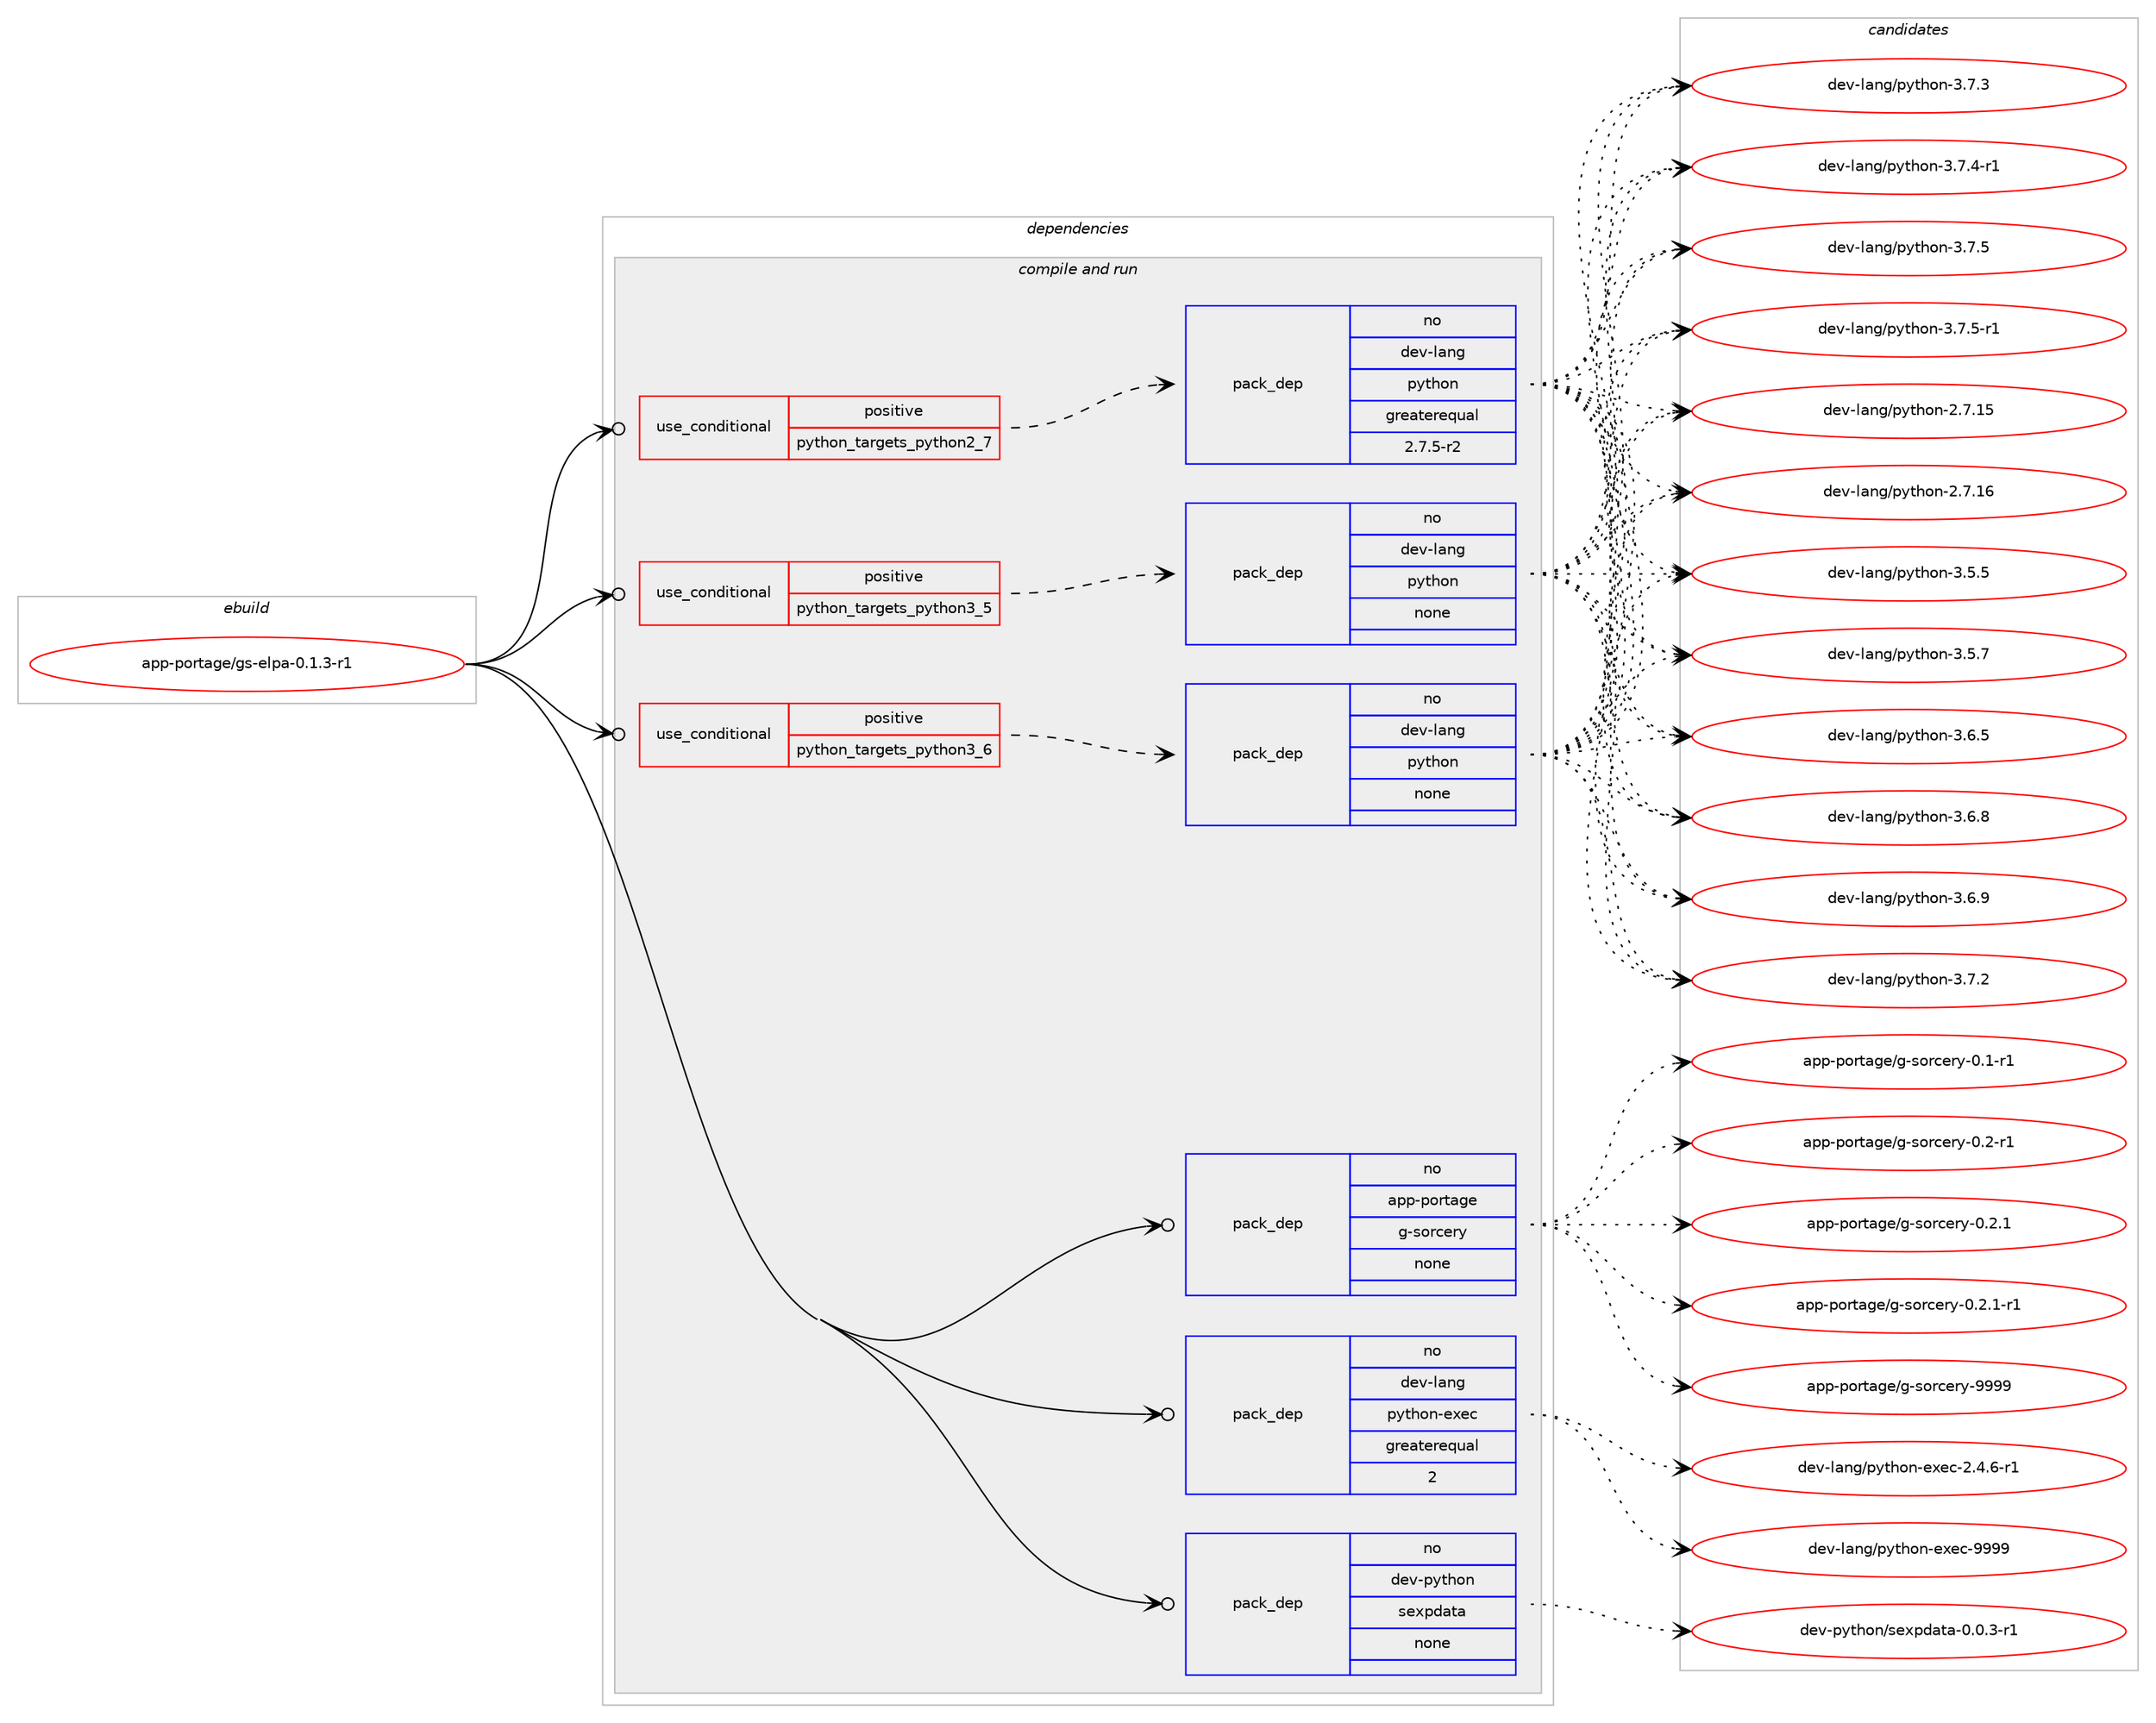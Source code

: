 digraph prolog {

# *************
# Graph options
# *************

newrank=true;
concentrate=true;
compound=true;
graph [rankdir=LR,fontname=Helvetica,fontsize=10,ranksep=1.5];#, ranksep=2.5, nodesep=0.2];
edge  [arrowhead=vee];
node  [fontname=Helvetica,fontsize=10];

# **********
# The ebuild
# **********

subgraph cluster_leftcol {
color=gray;
rank=same;
label=<<i>ebuild</i>>;
id [label="app-portage/gs-elpa-0.1.3-r1", color=red, width=4, href="../app-portage/gs-elpa-0.1.3-r1.svg"];
}

# ****************
# The dependencies
# ****************

subgraph cluster_midcol {
color=gray;
label=<<i>dependencies</i>>;
subgraph cluster_compile {
fillcolor="#eeeeee";
style=filled;
label=<<i>compile</i>>;
}
subgraph cluster_compileandrun {
fillcolor="#eeeeee";
style=filled;
label=<<i>compile and run</i>>;
subgraph cond120717 {
dependency505827 [label=<<TABLE BORDER="0" CELLBORDER="1" CELLSPACING="0" CELLPADDING="4"><TR><TD ROWSPAN="3" CELLPADDING="10">use_conditional</TD></TR><TR><TD>positive</TD></TR><TR><TD>python_targets_python2_7</TD></TR></TABLE>>, shape=none, color=red];
subgraph pack375974 {
dependency505828 [label=<<TABLE BORDER="0" CELLBORDER="1" CELLSPACING="0" CELLPADDING="4" WIDTH="220"><TR><TD ROWSPAN="6" CELLPADDING="30">pack_dep</TD></TR><TR><TD WIDTH="110">no</TD></TR><TR><TD>dev-lang</TD></TR><TR><TD>python</TD></TR><TR><TD>greaterequal</TD></TR><TR><TD>2.7.5-r2</TD></TR></TABLE>>, shape=none, color=blue];
}
dependency505827:e -> dependency505828:w [weight=20,style="dashed",arrowhead="vee"];
}
id:e -> dependency505827:w [weight=20,style="solid",arrowhead="odotvee"];
subgraph cond120718 {
dependency505829 [label=<<TABLE BORDER="0" CELLBORDER="1" CELLSPACING="0" CELLPADDING="4"><TR><TD ROWSPAN="3" CELLPADDING="10">use_conditional</TD></TR><TR><TD>positive</TD></TR><TR><TD>python_targets_python3_5</TD></TR></TABLE>>, shape=none, color=red];
subgraph pack375975 {
dependency505830 [label=<<TABLE BORDER="0" CELLBORDER="1" CELLSPACING="0" CELLPADDING="4" WIDTH="220"><TR><TD ROWSPAN="6" CELLPADDING="30">pack_dep</TD></TR><TR><TD WIDTH="110">no</TD></TR><TR><TD>dev-lang</TD></TR><TR><TD>python</TD></TR><TR><TD>none</TD></TR><TR><TD></TD></TR></TABLE>>, shape=none, color=blue];
}
dependency505829:e -> dependency505830:w [weight=20,style="dashed",arrowhead="vee"];
}
id:e -> dependency505829:w [weight=20,style="solid",arrowhead="odotvee"];
subgraph cond120719 {
dependency505831 [label=<<TABLE BORDER="0" CELLBORDER="1" CELLSPACING="0" CELLPADDING="4"><TR><TD ROWSPAN="3" CELLPADDING="10">use_conditional</TD></TR><TR><TD>positive</TD></TR><TR><TD>python_targets_python3_6</TD></TR></TABLE>>, shape=none, color=red];
subgraph pack375976 {
dependency505832 [label=<<TABLE BORDER="0" CELLBORDER="1" CELLSPACING="0" CELLPADDING="4" WIDTH="220"><TR><TD ROWSPAN="6" CELLPADDING="30">pack_dep</TD></TR><TR><TD WIDTH="110">no</TD></TR><TR><TD>dev-lang</TD></TR><TR><TD>python</TD></TR><TR><TD>none</TD></TR><TR><TD></TD></TR></TABLE>>, shape=none, color=blue];
}
dependency505831:e -> dependency505832:w [weight=20,style="dashed",arrowhead="vee"];
}
id:e -> dependency505831:w [weight=20,style="solid",arrowhead="odotvee"];
subgraph pack375977 {
dependency505833 [label=<<TABLE BORDER="0" CELLBORDER="1" CELLSPACING="0" CELLPADDING="4" WIDTH="220"><TR><TD ROWSPAN="6" CELLPADDING="30">pack_dep</TD></TR><TR><TD WIDTH="110">no</TD></TR><TR><TD>app-portage</TD></TR><TR><TD>g-sorcery</TD></TR><TR><TD>none</TD></TR><TR><TD></TD></TR></TABLE>>, shape=none, color=blue];
}
id:e -> dependency505833:w [weight=20,style="solid",arrowhead="odotvee"];
subgraph pack375978 {
dependency505834 [label=<<TABLE BORDER="0" CELLBORDER="1" CELLSPACING="0" CELLPADDING="4" WIDTH="220"><TR><TD ROWSPAN="6" CELLPADDING="30">pack_dep</TD></TR><TR><TD WIDTH="110">no</TD></TR><TR><TD>dev-lang</TD></TR><TR><TD>python-exec</TD></TR><TR><TD>greaterequal</TD></TR><TR><TD>2</TD></TR></TABLE>>, shape=none, color=blue];
}
id:e -> dependency505834:w [weight=20,style="solid",arrowhead="odotvee"];
subgraph pack375979 {
dependency505835 [label=<<TABLE BORDER="0" CELLBORDER="1" CELLSPACING="0" CELLPADDING="4" WIDTH="220"><TR><TD ROWSPAN="6" CELLPADDING="30">pack_dep</TD></TR><TR><TD WIDTH="110">no</TD></TR><TR><TD>dev-python</TD></TR><TR><TD>sexpdata</TD></TR><TR><TD>none</TD></TR><TR><TD></TD></TR></TABLE>>, shape=none, color=blue];
}
id:e -> dependency505835:w [weight=20,style="solid",arrowhead="odotvee"];
}
subgraph cluster_run {
fillcolor="#eeeeee";
style=filled;
label=<<i>run</i>>;
}
}

# **************
# The candidates
# **************

subgraph cluster_choices {
rank=same;
color=gray;
label=<<i>candidates</i>>;

subgraph choice375974 {
color=black;
nodesep=1;
choice10010111845108971101034711212111610411111045504655464953 [label="dev-lang/python-2.7.15", color=red, width=4,href="../dev-lang/python-2.7.15.svg"];
choice10010111845108971101034711212111610411111045504655464954 [label="dev-lang/python-2.7.16", color=red, width=4,href="../dev-lang/python-2.7.16.svg"];
choice100101118451089711010347112121116104111110455146534653 [label="dev-lang/python-3.5.5", color=red, width=4,href="../dev-lang/python-3.5.5.svg"];
choice100101118451089711010347112121116104111110455146534655 [label="dev-lang/python-3.5.7", color=red, width=4,href="../dev-lang/python-3.5.7.svg"];
choice100101118451089711010347112121116104111110455146544653 [label="dev-lang/python-3.6.5", color=red, width=4,href="../dev-lang/python-3.6.5.svg"];
choice100101118451089711010347112121116104111110455146544656 [label="dev-lang/python-3.6.8", color=red, width=4,href="../dev-lang/python-3.6.8.svg"];
choice100101118451089711010347112121116104111110455146544657 [label="dev-lang/python-3.6.9", color=red, width=4,href="../dev-lang/python-3.6.9.svg"];
choice100101118451089711010347112121116104111110455146554650 [label="dev-lang/python-3.7.2", color=red, width=4,href="../dev-lang/python-3.7.2.svg"];
choice100101118451089711010347112121116104111110455146554651 [label="dev-lang/python-3.7.3", color=red, width=4,href="../dev-lang/python-3.7.3.svg"];
choice1001011184510897110103471121211161041111104551465546524511449 [label="dev-lang/python-3.7.4-r1", color=red, width=4,href="../dev-lang/python-3.7.4-r1.svg"];
choice100101118451089711010347112121116104111110455146554653 [label="dev-lang/python-3.7.5", color=red, width=4,href="../dev-lang/python-3.7.5.svg"];
choice1001011184510897110103471121211161041111104551465546534511449 [label="dev-lang/python-3.7.5-r1", color=red, width=4,href="../dev-lang/python-3.7.5-r1.svg"];
dependency505828:e -> choice10010111845108971101034711212111610411111045504655464953:w [style=dotted,weight="100"];
dependency505828:e -> choice10010111845108971101034711212111610411111045504655464954:w [style=dotted,weight="100"];
dependency505828:e -> choice100101118451089711010347112121116104111110455146534653:w [style=dotted,weight="100"];
dependency505828:e -> choice100101118451089711010347112121116104111110455146534655:w [style=dotted,weight="100"];
dependency505828:e -> choice100101118451089711010347112121116104111110455146544653:w [style=dotted,weight="100"];
dependency505828:e -> choice100101118451089711010347112121116104111110455146544656:w [style=dotted,weight="100"];
dependency505828:e -> choice100101118451089711010347112121116104111110455146544657:w [style=dotted,weight="100"];
dependency505828:e -> choice100101118451089711010347112121116104111110455146554650:w [style=dotted,weight="100"];
dependency505828:e -> choice100101118451089711010347112121116104111110455146554651:w [style=dotted,weight="100"];
dependency505828:e -> choice1001011184510897110103471121211161041111104551465546524511449:w [style=dotted,weight="100"];
dependency505828:e -> choice100101118451089711010347112121116104111110455146554653:w [style=dotted,weight="100"];
dependency505828:e -> choice1001011184510897110103471121211161041111104551465546534511449:w [style=dotted,weight="100"];
}
subgraph choice375975 {
color=black;
nodesep=1;
choice10010111845108971101034711212111610411111045504655464953 [label="dev-lang/python-2.7.15", color=red, width=4,href="../dev-lang/python-2.7.15.svg"];
choice10010111845108971101034711212111610411111045504655464954 [label="dev-lang/python-2.7.16", color=red, width=4,href="../dev-lang/python-2.7.16.svg"];
choice100101118451089711010347112121116104111110455146534653 [label="dev-lang/python-3.5.5", color=red, width=4,href="../dev-lang/python-3.5.5.svg"];
choice100101118451089711010347112121116104111110455146534655 [label="dev-lang/python-3.5.7", color=red, width=4,href="../dev-lang/python-3.5.7.svg"];
choice100101118451089711010347112121116104111110455146544653 [label="dev-lang/python-3.6.5", color=red, width=4,href="../dev-lang/python-3.6.5.svg"];
choice100101118451089711010347112121116104111110455146544656 [label="dev-lang/python-3.6.8", color=red, width=4,href="../dev-lang/python-3.6.8.svg"];
choice100101118451089711010347112121116104111110455146544657 [label="dev-lang/python-3.6.9", color=red, width=4,href="../dev-lang/python-3.6.9.svg"];
choice100101118451089711010347112121116104111110455146554650 [label="dev-lang/python-3.7.2", color=red, width=4,href="../dev-lang/python-3.7.2.svg"];
choice100101118451089711010347112121116104111110455146554651 [label="dev-lang/python-3.7.3", color=red, width=4,href="../dev-lang/python-3.7.3.svg"];
choice1001011184510897110103471121211161041111104551465546524511449 [label="dev-lang/python-3.7.4-r1", color=red, width=4,href="../dev-lang/python-3.7.4-r1.svg"];
choice100101118451089711010347112121116104111110455146554653 [label="dev-lang/python-3.7.5", color=red, width=4,href="../dev-lang/python-3.7.5.svg"];
choice1001011184510897110103471121211161041111104551465546534511449 [label="dev-lang/python-3.7.5-r1", color=red, width=4,href="../dev-lang/python-3.7.5-r1.svg"];
dependency505830:e -> choice10010111845108971101034711212111610411111045504655464953:w [style=dotted,weight="100"];
dependency505830:e -> choice10010111845108971101034711212111610411111045504655464954:w [style=dotted,weight="100"];
dependency505830:e -> choice100101118451089711010347112121116104111110455146534653:w [style=dotted,weight="100"];
dependency505830:e -> choice100101118451089711010347112121116104111110455146534655:w [style=dotted,weight="100"];
dependency505830:e -> choice100101118451089711010347112121116104111110455146544653:w [style=dotted,weight="100"];
dependency505830:e -> choice100101118451089711010347112121116104111110455146544656:w [style=dotted,weight="100"];
dependency505830:e -> choice100101118451089711010347112121116104111110455146544657:w [style=dotted,weight="100"];
dependency505830:e -> choice100101118451089711010347112121116104111110455146554650:w [style=dotted,weight="100"];
dependency505830:e -> choice100101118451089711010347112121116104111110455146554651:w [style=dotted,weight="100"];
dependency505830:e -> choice1001011184510897110103471121211161041111104551465546524511449:w [style=dotted,weight="100"];
dependency505830:e -> choice100101118451089711010347112121116104111110455146554653:w [style=dotted,weight="100"];
dependency505830:e -> choice1001011184510897110103471121211161041111104551465546534511449:w [style=dotted,weight="100"];
}
subgraph choice375976 {
color=black;
nodesep=1;
choice10010111845108971101034711212111610411111045504655464953 [label="dev-lang/python-2.7.15", color=red, width=4,href="../dev-lang/python-2.7.15.svg"];
choice10010111845108971101034711212111610411111045504655464954 [label="dev-lang/python-2.7.16", color=red, width=4,href="../dev-lang/python-2.7.16.svg"];
choice100101118451089711010347112121116104111110455146534653 [label="dev-lang/python-3.5.5", color=red, width=4,href="../dev-lang/python-3.5.5.svg"];
choice100101118451089711010347112121116104111110455146534655 [label="dev-lang/python-3.5.7", color=red, width=4,href="../dev-lang/python-3.5.7.svg"];
choice100101118451089711010347112121116104111110455146544653 [label="dev-lang/python-3.6.5", color=red, width=4,href="../dev-lang/python-3.6.5.svg"];
choice100101118451089711010347112121116104111110455146544656 [label="dev-lang/python-3.6.8", color=red, width=4,href="../dev-lang/python-3.6.8.svg"];
choice100101118451089711010347112121116104111110455146544657 [label="dev-lang/python-3.6.9", color=red, width=4,href="../dev-lang/python-3.6.9.svg"];
choice100101118451089711010347112121116104111110455146554650 [label="dev-lang/python-3.7.2", color=red, width=4,href="../dev-lang/python-3.7.2.svg"];
choice100101118451089711010347112121116104111110455146554651 [label="dev-lang/python-3.7.3", color=red, width=4,href="../dev-lang/python-3.7.3.svg"];
choice1001011184510897110103471121211161041111104551465546524511449 [label="dev-lang/python-3.7.4-r1", color=red, width=4,href="../dev-lang/python-3.7.4-r1.svg"];
choice100101118451089711010347112121116104111110455146554653 [label="dev-lang/python-3.7.5", color=red, width=4,href="../dev-lang/python-3.7.5.svg"];
choice1001011184510897110103471121211161041111104551465546534511449 [label="dev-lang/python-3.7.5-r1", color=red, width=4,href="../dev-lang/python-3.7.5-r1.svg"];
dependency505832:e -> choice10010111845108971101034711212111610411111045504655464953:w [style=dotted,weight="100"];
dependency505832:e -> choice10010111845108971101034711212111610411111045504655464954:w [style=dotted,weight="100"];
dependency505832:e -> choice100101118451089711010347112121116104111110455146534653:w [style=dotted,weight="100"];
dependency505832:e -> choice100101118451089711010347112121116104111110455146534655:w [style=dotted,weight="100"];
dependency505832:e -> choice100101118451089711010347112121116104111110455146544653:w [style=dotted,weight="100"];
dependency505832:e -> choice100101118451089711010347112121116104111110455146544656:w [style=dotted,weight="100"];
dependency505832:e -> choice100101118451089711010347112121116104111110455146544657:w [style=dotted,weight="100"];
dependency505832:e -> choice100101118451089711010347112121116104111110455146554650:w [style=dotted,weight="100"];
dependency505832:e -> choice100101118451089711010347112121116104111110455146554651:w [style=dotted,weight="100"];
dependency505832:e -> choice1001011184510897110103471121211161041111104551465546524511449:w [style=dotted,weight="100"];
dependency505832:e -> choice100101118451089711010347112121116104111110455146554653:w [style=dotted,weight="100"];
dependency505832:e -> choice1001011184510897110103471121211161041111104551465546534511449:w [style=dotted,weight="100"];
}
subgraph choice375977 {
color=black;
nodesep=1;
choice971121124511211111411697103101471034511511111499101114121454846494511449 [label="app-portage/g-sorcery-0.1-r1", color=red, width=4,href="../app-portage/g-sorcery-0.1-r1.svg"];
choice971121124511211111411697103101471034511511111499101114121454846504511449 [label="app-portage/g-sorcery-0.2-r1", color=red, width=4,href="../app-portage/g-sorcery-0.2-r1.svg"];
choice971121124511211111411697103101471034511511111499101114121454846504649 [label="app-portage/g-sorcery-0.2.1", color=red, width=4,href="../app-portage/g-sorcery-0.2.1.svg"];
choice9711211245112111114116971031014710345115111114991011141214548465046494511449 [label="app-portage/g-sorcery-0.2.1-r1", color=red, width=4,href="../app-portage/g-sorcery-0.2.1-r1.svg"];
choice9711211245112111114116971031014710345115111114991011141214557575757 [label="app-portage/g-sorcery-9999", color=red, width=4,href="../app-portage/g-sorcery-9999.svg"];
dependency505833:e -> choice971121124511211111411697103101471034511511111499101114121454846494511449:w [style=dotted,weight="100"];
dependency505833:e -> choice971121124511211111411697103101471034511511111499101114121454846504511449:w [style=dotted,weight="100"];
dependency505833:e -> choice971121124511211111411697103101471034511511111499101114121454846504649:w [style=dotted,weight="100"];
dependency505833:e -> choice9711211245112111114116971031014710345115111114991011141214548465046494511449:w [style=dotted,weight="100"];
dependency505833:e -> choice9711211245112111114116971031014710345115111114991011141214557575757:w [style=dotted,weight="100"];
}
subgraph choice375978 {
color=black;
nodesep=1;
choice10010111845108971101034711212111610411111045101120101994550465246544511449 [label="dev-lang/python-exec-2.4.6-r1", color=red, width=4,href="../dev-lang/python-exec-2.4.6-r1.svg"];
choice10010111845108971101034711212111610411111045101120101994557575757 [label="dev-lang/python-exec-9999", color=red, width=4,href="../dev-lang/python-exec-9999.svg"];
dependency505834:e -> choice10010111845108971101034711212111610411111045101120101994550465246544511449:w [style=dotted,weight="100"];
dependency505834:e -> choice10010111845108971101034711212111610411111045101120101994557575757:w [style=dotted,weight="100"];
}
subgraph choice375979 {
color=black;
nodesep=1;
choice100101118451121211161041111104711510112011210097116974548464846514511449 [label="dev-python/sexpdata-0.0.3-r1", color=red, width=4,href="../dev-python/sexpdata-0.0.3-r1.svg"];
dependency505835:e -> choice100101118451121211161041111104711510112011210097116974548464846514511449:w [style=dotted,weight="100"];
}
}

}
